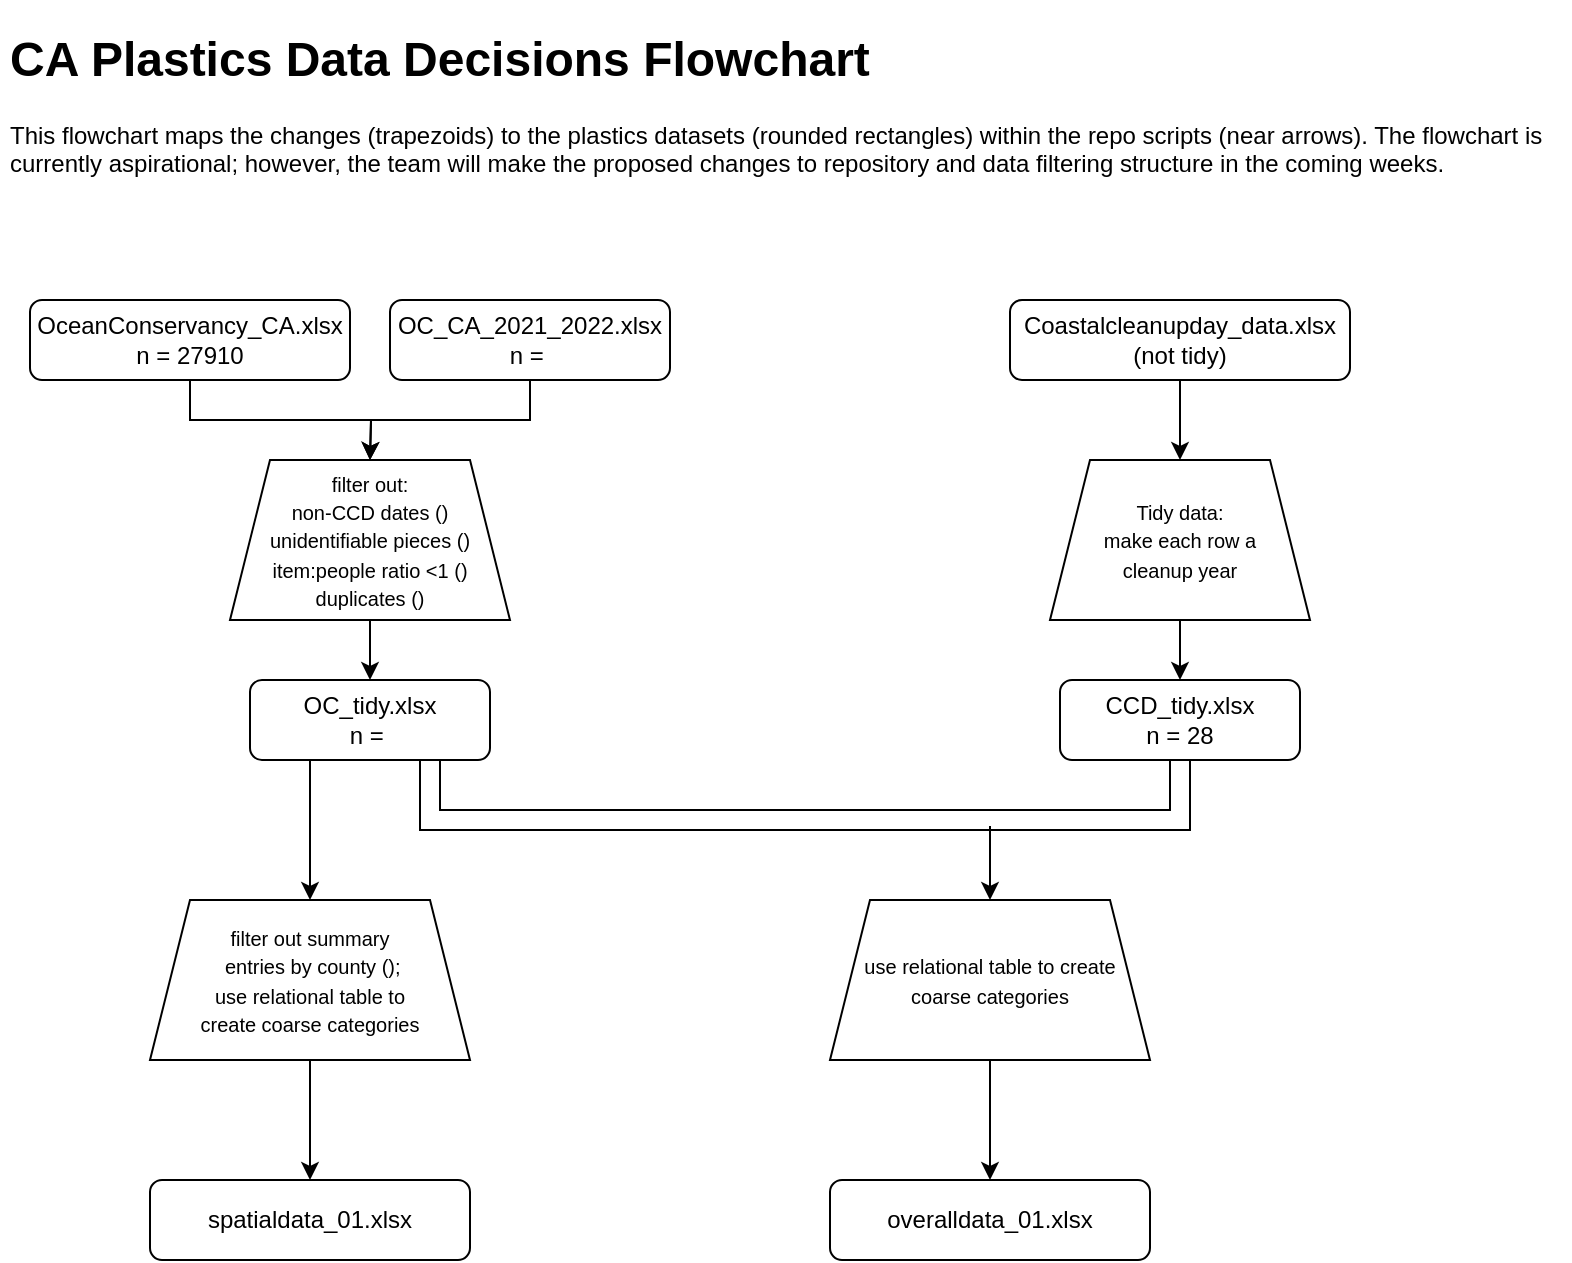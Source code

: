 <mxfile version="21.3.8" type="github">
  <diagram id="KmVtqLzW4ApFImbiAwLT" name="Page-1">
    <mxGraphModel dx="955" dy="755" grid="1" gridSize="10" guides="1" tooltips="1" connect="1" arrows="1" fold="1" page="1" pageScale="1" pageWidth="827" pageHeight="1169" math="0" shadow="0">
      <root>
        <mxCell id="WIyWlLk6GJQsqaUBKTNV-0" />
        <mxCell id="WIyWlLk6GJQsqaUBKTNV-1" parent="WIyWlLk6GJQsqaUBKTNV-0" />
        <mxCell id="0ckBEmZJfg3MdC0GSqfd-37" value="" style="edgeStyle=orthogonalEdgeStyle;rounded=0;orthogonalLoop=1;jettySize=auto;html=1;" edge="1" parent="WIyWlLk6GJQsqaUBKTNV-1" source="0ckBEmZJfg3MdC0GSqfd-4" target="0ckBEmZJfg3MdC0GSqfd-36">
          <mxGeometry relative="1" as="geometry" />
        </mxCell>
        <mxCell id="0ckBEmZJfg3MdC0GSqfd-4" value="&lt;font style=&quot;font-size: 10px;&quot;&gt;use relational table to create coarse categories&lt;/font&gt;" style="shape=trapezoid;perimeter=trapezoidPerimeter;whiteSpace=wrap;html=1;fixedSize=1;" vertex="1" parent="WIyWlLk6GJQsqaUBKTNV-1">
          <mxGeometry x="440" y="460" width="160" height="80" as="geometry" />
        </mxCell>
        <mxCell id="0ckBEmZJfg3MdC0GSqfd-18" style="edgeStyle=orthogonalEdgeStyle;rounded=0;orthogonalLoop=1;jettySize=auto;html=1;exitX=0.5;exitY=1;exitDx=0;exitDy=0;" edge="1" parent="WIyWlLk6GJQsqaUBKTNV-1" source="0ckBEmZJfg3MdC0GSqfd-15">
          <mxGeometry relative="1" as="geometry">
            <mxPoint x="210" y="240" as="targetPoint" />
          </mxGeometry>
        </mxCell>
        <mxCell id="0ckBEmZJfg3MdC0GSqfd-15" value="OceanConservancy_CA.xlsx&lt;br&gt;n = 27910" style="rounded=1;whiteSpace=wrap;html=1;" vertex="1" parent="WIyWlLk6GJQsqaUBKTNV-1">
          <mxGeometry x="40" y="160" width="160" height="40" as="geometry" />
        </mxCell>
        <mxCell id="0ckBEmZJfg3MdC0GSqfd-17" style="edgeStyle=orthogonalEdgeStyle;rounded=0;orthogonalLoop=1;jettySize=auto;html=1;exitX=0.5;exitY=1;exitDx=0;exitDy=0;" edge="1" parent="WIyWlLk6GJQsqaUBKTNV-1" source="0ckBEmZJfg3MdC0GSqfd-16">
          <mxGeometry relative="1" as="geometry">
            <mxPoint x="210" y="240" as="targetPoint" />
          </mxGeometry>
        </mxCell>
        <mxCell id="0ckBEmZJfg3MdC0GSqfd-16" value="OC_CA_2021_2022.xlsx&lt;br&gt;n =&amp;nbsp;" style="rounded=1;whiteSpace=wrap;html=1;" vertex="1" parent="WIyWlLk6GJQsqaUBKTNV-1">
          <mxGeometry x="220" y="160" width="140" height="40" as="geometry" />
        </mxCell>
        <mxCell id="0ckBEmZJfg3MdC0GSqfd-20" style="edgeStyle=orthogonalEdgeStyle;rounded=0;orthogonalLoop=1;jettySize=auto;html=1;exitX=0.5;exitY=1;exitDx=0;exitDy=0;" edge="1" parent="WIyWlLk6GJQsqaUBKTNV-1" source="0ckBEmZJfg3MdC0GSqfd-19">
          <mxGeometry relative="1" as="geometry">
            <mxPoint x="210" y="350" as="targetPoint" />
          </mxGeometry>
        </mxCell>
        <mxCell id="0ckBEmZJfg3MdC0GSqfd-19" value="&lt;font style=&quot;font-size: 10px;&quot;&gt;filter out:&lt;br&gt;non-CCD dates ()&lt;br&gt;unidentifiable pieces ()&lt;br&gt;item:people ratio &amp;lt;1 ()&lt;br&gt;duplicates ()&lt;/font&gt;" style="shape=trapezoid;perimeter=trapezoidPerimeter;whiteSpace=wrap;html=1;fixedSize=1;" vertex="1" parent="WIyWlLk6GJQsqaUBKTNV-1">
          <mxGeometry x="140" y="240" width="140" height="80" as="geometry" />
        </mxCell>
        <mxCell id="0ckBEmZJfg3MdC0GSqfd-33" value="" style="edgeStyle=orthogonalEdgeStyle;rounded=0;orthogonalLoop=1;jettySize=auto;html=1;exitX=0.25;exitY=1;exitDx=0;exitDy=0;" edge="1" parent="WIyWlLk6GJQsqaUBKTNV-1" source="0ckBEmZJfg3MdC0GSqfd-21" target="0ckBEmZJfg3MdC0GSqfd-32">
          <mxGeometry relative="1" as="geometry" />
        </mxCell>
        <mxCell id="0ckBEmZJfg3MdC0GSqfd-21" value="OC_tidy.xlsx&lt;br&gt;n =&amp;nbsp;" style="rounded=1;whiteSpace=wrap;html=1;" vertex="1" parent="WIyWlLk6GJQsqaUBKTNV-1">
          <mxGeometry x="150" y="350" width="120" height="40" as="geometry" />
        </mxCell>
        <mxCell id="0ckBEmZJfg3MdC0GSqfd-27" value="" style="edgeStyle=orthogonalEdgeStyle;rounded=0;orthogonalLoop=1;jettySize=auto;html=1;" edge="1" parent="WIyWlLk6GJQsqaUBKTNV-1" source="0ckBEmZJfg3MdC0GSqfd-23" target="0ckBEmZJfg3MdC0GSqfd-24">
          <mxGeometry relative="1" as="geometry" />
        </mxCell>
        <mxCell id="0ckBEmZJfg3MdC0GSqfd-23" value="Coastalcleanupday_data.xlsx&lt;br&gt;(not tidy)" style="rounded=1;whiteSpace=wrap;html=1;" vertex="1" parent="WIyWlLk6GJQsqaUBKTNV-1">
          <mxGeometry x="530" y="160" width="170" height="40" as="geometry" />
        </mxCell>
        <mxCell id="0ckBEmZJfg3MdC0GSqfd-26" value="" style="edgeStyle=orthogonalEdgeStyle;rounded=0;orthogonalLoop=1;jettySize=auto;html=1;" edge="1" parent="WIyWlLk6GJQsqaUBKTNV-1" source="0ckBEmZJfg3MdC0GSqfd-24" target="0ckBEmZJfg3MdC0GSqfd-25">
          <mxGeometry relative="1" as="geometry" />
        </mxCell>
        <mxCell id="0ckBEmZJfg3MdC0GSqfd-24" value="&lt;font style=&quot;font-size: 10px;&quot;&gt;Tidy data:&lt;br&gt;make each row a &lt;br&gt;cleanup year&lt;/font&gt;" style="shape=trapezoid;perimeter=trapezoidPerimeter;whiteSpace=wrap;html=1;fixedSize=1;" vertex="1" parent="WIyWlLk6GJQsqaUBKTNV-1">
          <mxGeometry x="550" y="240" width="130" height="80" as="geometry" />
        </mxCell>
        <mxCell id="0ckBEmZJfg3MdC0GSqfd-25" value="CCD_tidy.xlsx&lt;br&gt;n = 28" style="rounded=1;whiteSpace=wrap;html=1;" vertex="1" parent="WIyWlLk6GJQsqaUBKTNV-1">
          <mxGeometry x="555" y="350" width="120" height="40" as="geometry" />
        </mxCell>
        <mxCell id="0ckBEmZJfg3MdC0GSqfd-28" value="" style="shape=link;html=1;rounded=0;entryX=0.5;entryY=1;entryDx=0;entryDy=0;exitX=0.75;exitY=1;exitDx=0;exitDy=0;width=-10;" edge="1" parent="WIyWlLk6GJQsqaUBKTNV-1" source="0ckBEmZJfg3MdC0GSqfd-21" target="0ckBEmZJfg3MdC0GSqfd-25">
          <mxGeometry width="100" relative="1" as="geometry">
            <mxPoint x="350" y="520" as="sourcePoint" />
            <mxPoint x="450" y="520" as="targetPoint" />
            <Array as="points">
              <mxPoint x="240" y="420" />
              <mxPoint x="410" y="420" />
              <mxPoint x="615" y="420" />
            </Array>
          </mxGeometry>
        </mxCell>
        <mxCell id="0ckBEmZJfg3MdC0GSqfd-30" value="" style="endArrow=classic;html=1;rounded=0;" edge="1" parent="WIyWlLk6GJQsqaUBKTNV-1">
          <mxGeometry width="50" height="50" relative="1" as="geometry">
            <mxPoint x="520" y="423" as="sourcePoint" />
            <mxPoint x="520" y="460" as="targetPoint" />
          </mxGeometry>
        </mxCell>
        <mxCell id="0ckBEmZJfg3MdC0GSqfd-35" value="" style="edgeStyle=orthogonalEdgeStyle;rounded=0;orthogonalLoop=1;jettySize=auto;html=1;" edge="1" parent="WIyWlLk6GJQsqaUBKTNV-1" source="0ckBEmZJfg3MdC0GSqfd-32" target="0ckBEmZJfg3MdC0GSqfd-34">
          <mxGeometry relative="1" as="geometry" />
        </mxCell>
        <mxCell id="0ckBEmZJfg3MdC0GSqfd-32" value="&lt;font style=&quot;font-size: 10px;&quot;&gt;filter out summary&lt;br&gt;&amp;nbsp;entries by county ();&lt;br&gt;&lt;/font&gt;&lt;font style=&quot;font-size: 10px;&quot;&gt;use relational table to &lt;br&gt;create coarse categories&lt;/font&gt;" style="shape=trapezoid;perimeter=trapezoidPerimeter;whiteSpace=wrap;html=1;fixedSize=1;rounded=0;" vertex="1" parent="WIyWlLk6GJQsqaUBKTNV-1">
          <mxGeometry x="100" y="460" width="160" height="80" as="geometry" />
        </mxCell>
        <mxCell id="0ckBEmZJfg3MdC0GSqfd-34" value="spatialdata_01.xlsx" style="rounded=1;whiteSpace=wrap;html=1;fontSize=12;glass=0;strokeWidth=1;shadow=0;" vertex="1" parent="WIyWlLk6GJQsqaUBKTNV-1">
          <mxGeometry x="100" y="600" width="160" height="40" as="geometry" />
        </mxCell>
        <mxCell id="0ckBEmZJfg3MdC0GSqfd-36" value="overalldata_01.xlsx" style="rounded=1;whiteSpace=wrap;html=1;fontSize=12;glass=0;strokeWidth=1;shadow=0;" vertex="1" parent="WIyWlLk6GJQsqaUBKTNV-1">
          <mxGeometry x="440" y="600" width="160" height="40" as="geometry" />
        </mxCell>
        <mxCell id="0ckBEmZJfg3MdC0GSqfd-38" value="&lt;h1&gt;CA Plastics Data Decisions Flowchart&lt;/h1&gt;&lt;p&gt;This flowchart maps the changes (trapezoids) to the plastics datasets (rounded rectangles) within the repo scripts (near arrows). The flowchart is currently aspirational; however, the team will make the proposed changes to repository and data filtering structure in the coming weeks.&lt;/p&gt;" style="text;html=1;strokeColor=none;fillColor=none;spacing=5;spacingTop=-20;whiteSpace=wrap;overflow=hidden;rounded=0;" vertex="1" parent="WIyWlLk6GJQsqaUBKTNV-1">
          <mxGeometry x="25" y="20" width="785" height="120" as="geometry" />
        </mxCell>
      </root>
    </mxGraphModel>
  </diagram>
</mxfile>
